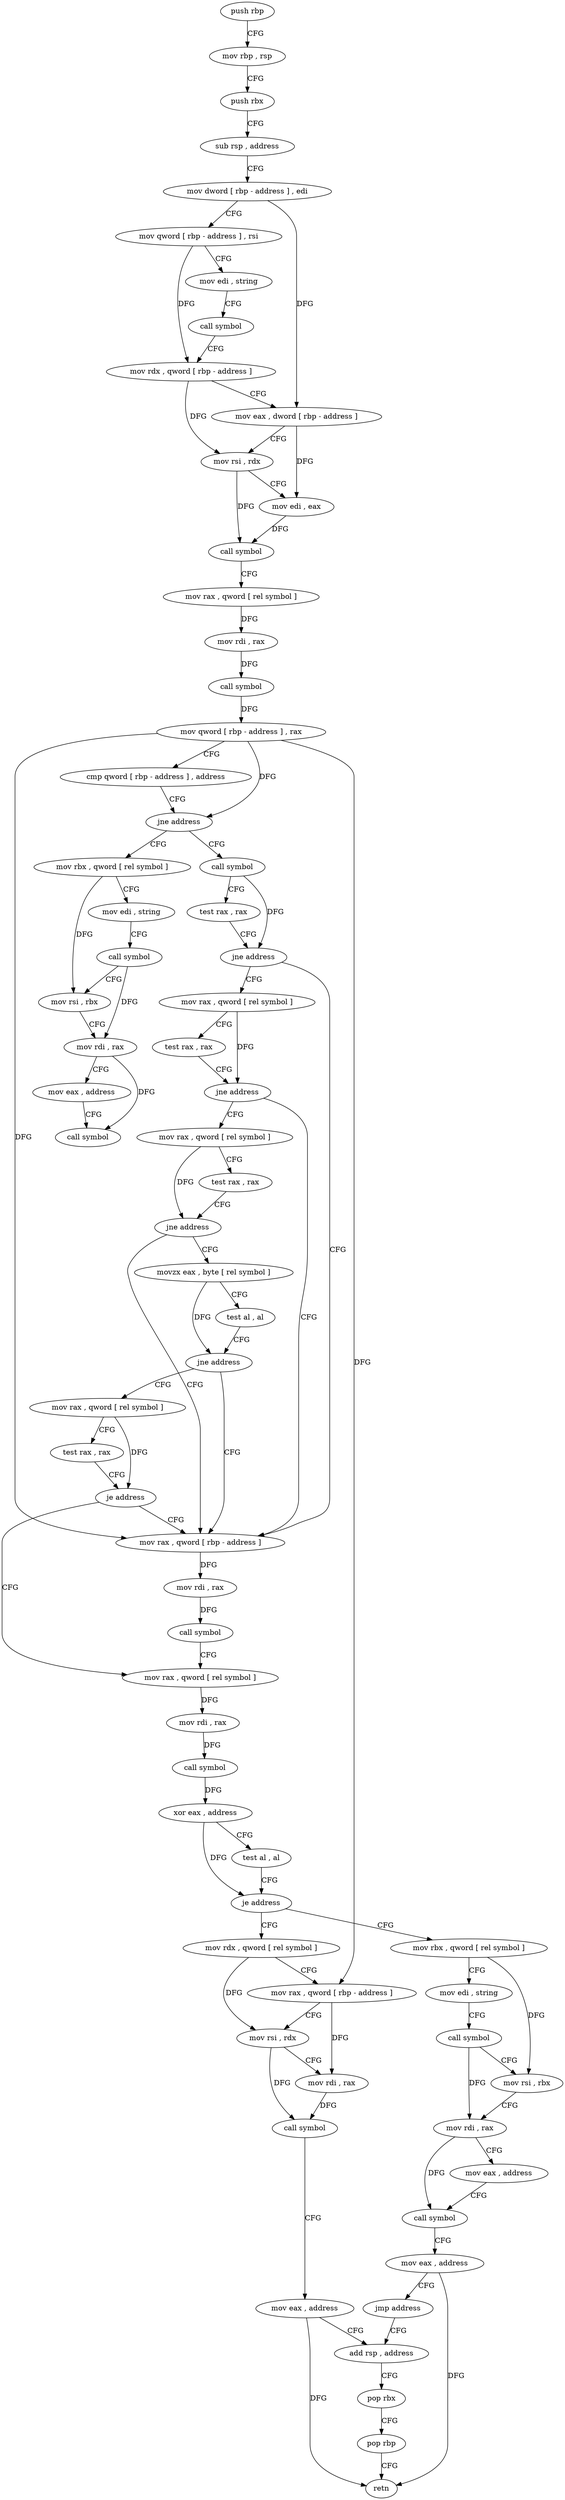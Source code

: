 digraph "func" {
"4220075" [label = "push rbp" ]
"4220076" [label = "mov rbp , rsp" ]
"4220079" [label = "push rbx" ]
"4220080" [label = "sub rsp , address" ]
"4220084" [label = "mov dword [ rbp - address ] , edi" ]
"4220087" [label = "mov qword [ rbp - address ] , rsi" ]
"4220091" [label = "mov edi , string" ]
"4220096" [label = "call symbol" ]
"4220101" [label = "mov rdx , qword [ rbp - address ]" ]
"4220105" [label = "mov eax , dword [ rbp - address ]" ]
"4220108" [label = "mov rsi , rdx" ]
"4220111" [label = "mov edi , eax" ]
"4220113" [label = "call symbol" ]
"4220118" [label = "mov rax , qword [ rel symbol ]" ]
"4220125" [label = "mov rdi , rax" ]
"4220128" [label = "call symbol" ]
"4220133" [label = "mov qword [ rbp - address ] , rax" ]
"4220137" [label = "cmp qword [ rbp - address ] , address" ]
"4220142" [label = "jne address" ]
"4220177" [label = "call symbol" ]
"4220144" [label = "mov rbx , qword [ rel symbol ]" ]
"4220182" [label = "test rax , rax" ]
"4220185" [label = "jne address" ]
"4220234" [label = "mov rax , qword [ rbp - address ]" ]
"4220187" [label = "mov rax , qword [ rel symbol ]" ]
"4220151" [label = "mov edi , string" ]
"4220156" [label = "call symbol" ]
"4220161" [label = "mov rsi , rbx" ]
"4220164" [label = "mov rdi , rax" ]
"4220167" [label = "mov eax , address" ]
"4220172" [label = "call symbol" ]
"4220238" [label = "mov rdi , rax" ]
"4220241" [label = "call symbol" ]
"4220246" [label = "mov rax , qword [ rel symbol ]" ]
"4220194" [label = "test rax , rax" ]
"4220197" [label = "jne address" ]
"4220199" [label = "mov rax , qword [ rel symbol ]" ]
"4220308" [label = "mov rdx , qword [ rel symbol ]" ]
"4220315" [label = "mov rax , qword [ rbp - address ]" ]
"4220319" [label = "mov rsi , rdx" ]
"4220322" [label = "mov rdi , rax" ]
"4220325" [label = "call symbol" ]
"4220330" [label = "mov eax , address" ]
"4220335" [label = "add rsp , address" ]
"4220268" [label = "mov rbx , qword [ rel symbol ]" ]
"4220275" [label = "mov edi , string" ]
"4220280" [label = "call symbol" ]
"4220285" [label = "mov rsi , rbx" ]
"4220288" [label = "mov rdi , rax" ]
"4220291" [label = "mov eax , address" ]
"4220296" [label = "call symbol" ]
"4220301" [label = "mov eax , address" ]
"4220306" [label = "jmp address" ]
"4220206" [label = "test rax , rax" ]
"4220209" [label = "jne address" ]
"4220211" [label = "movzx eax , byte [ rel symbol ]" ]
"4220339" [label = "pop rbx" ]
"4220340" [label = "pop rbp" ]
"4220341" [label = "retn" ]
"4220218" [label = "test al , al" ]
"4220220" [label = "jne address" ]
"4220222" [label = "mov rax , qword [ rel symbol ]" ]
"4220229" [label = "test rax , rax" ]
"4220232" [label = "je address" ]
"4220253" [label = "mov rdi , rax" ]
"4220256" [label = "call symbol" ]
"4220261" [label = "xor eax , address" ]
"4220264" [label = "test al , al" ]
"4220266" [label = "je address" ]
"4220075" -> "4220076" [ label = "CFG" ]
"4220076" -> "4220079" [ label = "CFG" ]
"4220079" -> "4220080" [ label = "CFG" ]
"4220080" -> "4220084" [ label = "CFG" ]
"4220084" -> "4220087" [ label = "CFG" ]
"4220084" -> "4220105" [ label = "DFG" ]
"4220087" -> "4220091" [ label = "CFG" ]
"4220087" -> "4220101" [ label = "DFG" ]
"4220091" -> "4220096" [ label = "CFG" ]
"4220096" -> "4220101" [ label = "CFG" ]
"4220101" -> "4220105" [ label = "CFG" ]
"4220101" -> "4220108" [ label = "DFG" ]
"4220105" -> "4220108" [ label = "CFG" ]
"4220105" -> "4220111" [ label = "DFG" ]
"4220108" -> "4220111" [ label = "CFG" ]
"4220108" -> "4220113" [ label = "DFG" ]
"4220111" -> "4220113" [ label = "DFG" ]
"4220113" -> "4220118" [ label = "CFG" ]
"4220118" -> "4220125" [ label = "DFG" ]
"4220125" -> "4220128" [ label = "DFG" ]
"4220128" -> "4220133" [ label = "DFG" ]
"4220133" -> "4220137" [ label = "CFG" ]
"4220133" -> "4220142" [ label = "DFG" ]
"4220133" -> "4220234" [ label = "DFG" ]
"4220133" -> "4220315" [ label = "DFG" ]
"4220137" -> "4220142" [ label = "CFG" ]
"4220142" -> "4220177" [ label = "CFG" ]
"4220142" -> "4220144" [ label = "CFG" ]
"4220177" -> "4220182" [ label = "CFG" ]
"4220177" -> "4220185" [ label = "DFG" ]
"4220144" -> "4220151" [ label = "CFG" ]
"4220144" -> "4220161" [ label = "DFG" ]
"4220182" -> "4220185" [ label = "CFG" ]
"4220185" -> "4220234" [ label = "CFG" ]
"4220185" -> "4220187" [ label = "CFG" ]
"4220234" -> "4220238" [ label = "DFG" ]
"4220187" -> "4220194" [ label = "CFG" ]
"4220187" -> "4220197" [ label = "DFG" ]
"4220151" -> "4220156" [ label = "CFG" ]
"4220156" -> "4220161" [ label = "CFG" ]
"4220156" -> "4220164" [ label = "DFG" ]
"4220161" -> "4220164" [ label = "CFG" ]
"4220164" -> "4220167" [ label = "CFG" ]
"4220164" -> "4220172" [ label = "DFG" ]
"4220167" -> "4220172" [ label = "CFG" ]
"4220238" -> "4220241" [ label = "DFG" ]
"4220241" -> "4220246" [ label = "CFG" ]
"4220246" -> "4220253" [ label = "DFG" ]
"4220194" -> "4220197" [ label = "CFG" ]
"4220197" -> "4220234" [ label = "CFG" ]
"4220197" -> "4220199" [ label = "CFG" ]
"4220199" -> "4220206" [ label = "CFG" ]
"4220199" -> "4220209" [ label = "DFG" ]
"4220308" -> "4220315" [ label = "CFG" ]
"4220308" -> "4220319" [ label = "DFG" ]
"4220315" -> "4220319" [ label = "CFG" ]
"4220315" -> "4220322" [ label = "DFG" ]
"4220319" -> "4220322" [ label = "CFG" ]
"4220319" -> "4220325" [ label = "DFG" ]
"4220322" -> "4220325" [ label = "DFG" ]
"4220325" -> "4220330" [ label = "CFG" ]
"4220330" -> "4220335" [ label = "CFG" ]
"4220330" -> "4220341" [ label = "DFG" ]
"4220335" -> "4220339" [ label = "CFG" ]
"4220268" -> "4220275" [ label = "CFG" ]
"4220268" -> "4220285" [ label = "DFG" ]
"4220275" -> "4220280" [ label = "CFG" ]
"4220280" -> "4220285" [ label = "CFG" ]
"4220280" -> "4220288" [ label = "DFG" ]
"4220285" -> "4220288" [ label = "CFG" ]
"4220288" -> "4220291" [ label = "CFG" ]
"4220288" -> "4220296" [ label = "DFG" ]
"4220291" -> "4220296" [ label = "CFG" ]
"4220296" -> "4220301" [ label = "CFG" ]
"4220301" -> "4220306" [ label = "CFG" ]
"4220301" -> "4220341" [ label = "DFG" ]
"4220306" -> "4220335" [ label = "CFG" ]
"4220206" -> "4220209" [ label = "CFG" ]
"4220209" -> "4220234" [ label = "CFG" ]
"4220209" -> "4220211" [ label = "CFG" ]
"4220211" -> "4220218" [ label = "CFG" ]
"4220211" -> "4220220" [ label = "DFG" ]
"4220339" -> "4220340" [ label = "CFG" ]
"4220340" -> "4220341" [ label = "CFG" ]
"4220218" -> "4220220" [ label = "CFG" ]
"4220220" -> "4220234" [ label = "CFG" ]
"4220220" -> "4220222" [ label = "CFG" ]
"4220222" -> "4220229" [ label = "CFG" ]
"4220222" -> "4220232" [ label = "DFG" ]
"4220229" -> "4220232" [ label = "CFG" ]
"4220232" -> "4220246" [ label = "CFG" ]
"4220232" -> "4220234" [ label = "CFG" ]
"4220253" -> "4220256" [ label = "DFG" ]
"4220256" -> "4220261" [ label = "DFG" ]
"4220261" -> "4220264" [ label = "CFG" ]
"4220261" -> "4220266" [ label = "DFG" ]
"4220264" -> "4220266" [ label = "CFG" ]
"4220266" -> "4220308" [ label = "CFG" ]
"4220266" -> "4220268" [ label = "CFG" ]
}
